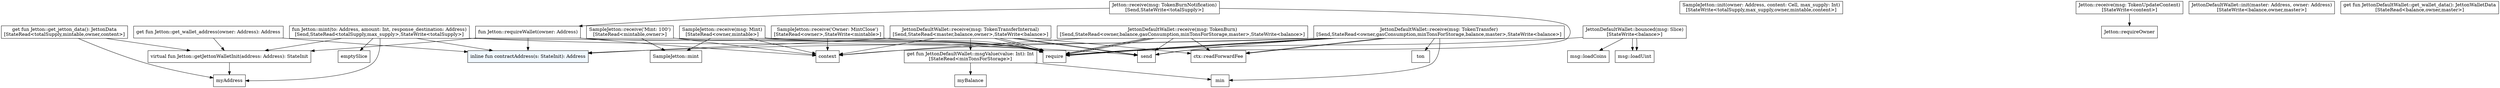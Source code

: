 digraph "CallGraph" {
    node [shape=box];
    node_15 [label="inline fun contractAddress(s: StateInit): Address" style=filled fillcolor="#F0F8FF"];
    node_29 [label="SampleJetton::init(owner: Address, content: Cell, max_supply: Int)
[StateWrite<totalSupply,max_supply,owner,mintable,content>]"];
    node_30 [label="SampleJetton::receive(msg: Mint)
[StateRead<owner,mintable>]"];
    node_31 [label="SampleJetton::receive('Mint: 100')
[StateRead<mintable,owner>]"];
    node_32 [label="SampleJetton::receive('Owner: MintClose')
[StateRead<owner>,StateWrite<mintable>]"];
    node_33 [label="Jetton::receive(msg: TokenUpdateContent)
[StateWrite<content>]"];
    node_34 [label="Jetton::receive(msg: TokenBurnNotification)
[Send,StateWrite<totalSupply>]"];
    node_35 [label="fun Jetton::mint(to: Address, amount: Int, response_destination: Address)
[Send,StateRead<totalSupply,max_supply>,StateWrite<totalSupply>]"];
    node_36 [label="fun Jetton::requireWallet(owner: Address)"];
    node_37 [label="virtual fun Jetton::getJettonWalletInit(address: Address): StateInit"];
    node_38 [label="get fun Jetton::get_jetton_data(): JettonData
[StateRead<totalSupply,mintable,owner,content>]"];
    node_39 [label="get fun Jetton::get_wallet_address(owner: Address): Address"];
    node_40 [label="JettonDefaultWallet::init(master: Address, owner: Address)
[StateWrite<balance,owner,master>]"];
    node_41 [label="JettonDefaultWallet::receive(msg: TokenTransfer)
[Send,StateRead<owner,gasConsumption,minTonsForStorage,balance,master>,StateWrite<balance>]"];
    node_42 [label="JettonDefaultWallet::receive(msg: TokenTransferInternal)
[Send,StateRead<master,balance,owner>,StateWrite<balance>]"];
    node_43 [label="get fun JettonDefaultWallet::msgValue(value: Int): Int
[StateRead<minTonsForStorage>]"];
    node_44 [label="JettonDefaultWallet::receive(msg: TokenBurn)
[Send,StateRead<owner,balance,gasConsumption,minTonsForStorage,master>,StateWrite<balance>]"];
    node_45 [label="JettonDefaultWallet::bounced(msg: Slice)
[StateWrite<balance>]"];
    node_46 [label="get fun JettonDefaultWallet::get_wallet_data(): JettonWalletData
[StateRead<balance,owner,master>]"];
    node_47 [label="context"];
    node_48 [label="require"];
    node_49 [label="SampleJetton::mint"];
    node_50 [label="Jetton::requireOwner"];
    node_51 [label="send"];
    node_52 [label="myAddress"];
    node_53 [label="emptySlice"];
    node_54 [label="ctx::readForwardFee"];
    node_55 [label="min"];
    node_56 [label="ton"];
    node_57 [label="myBalance"];
    node_58 [label="msg::loadUint"];
    node_59 [label="msg::loadCoins"];
    node_30 -> node_47;
    node_30 -> node_48;
    node_30 -> node_48;
    node_30 -> node_49;
    node_31 -> node_47;
    node_31 -> node_48;
    node_31 -> node_49;
    node_32 -> node_47;
    node_32 -> node_48;
    node_33 -> node_50;
    node_34 -> node_36;
    node_34 -> node_51;
    node_35 -> node_48;
    node_35 -> node_37;
    node_35 -> node_51;
    node_35 -> node_15;
    node_35 -> node_52;
    node_35 -> node_53;
    node_36 -> node_47;
    node_36 -> node_37;
    node_36 -> node_48;
    node_36 -> node_15;
    node_37 -> node_52;
    node_38 -> node_37;
    node_38 -> node_52;
    node_39 -> node_37;
    node_39 -> node_15;
    node_41 -> node_47;
    node_41 -> node_48;
    node_41 -> node_54;
    node_41 -> node_54;
    node_41 -> node_48;
    node_41 -> node_55;
    node_41 -> node_56;
    node_41 -> node_48;
    node_41 -> node_15;
    node_41 -> node_51;
    node_42 -> node_47;
    node_42 -> node_48;
    node_42 -> node_15;
    node_42 -> node_48;
    node_42 -> node_51;
    node_42 -> node_43;
    node_42 -> node_54;
    node_42 -> node_51;
    node_43 -> node_57;
    node_43 -> node_55;
    node_44 -> node_47;
    node_44 -> node_48;
    node_44 -> node_48;
    node_44 -> node_54;
    node_44 -> node_48;
    node_44 -> node_51;
    node_45 -> node_58;
    node_45 -> node_58;
    node_45 -> node_59;
    node_45 -> node_48;
}
